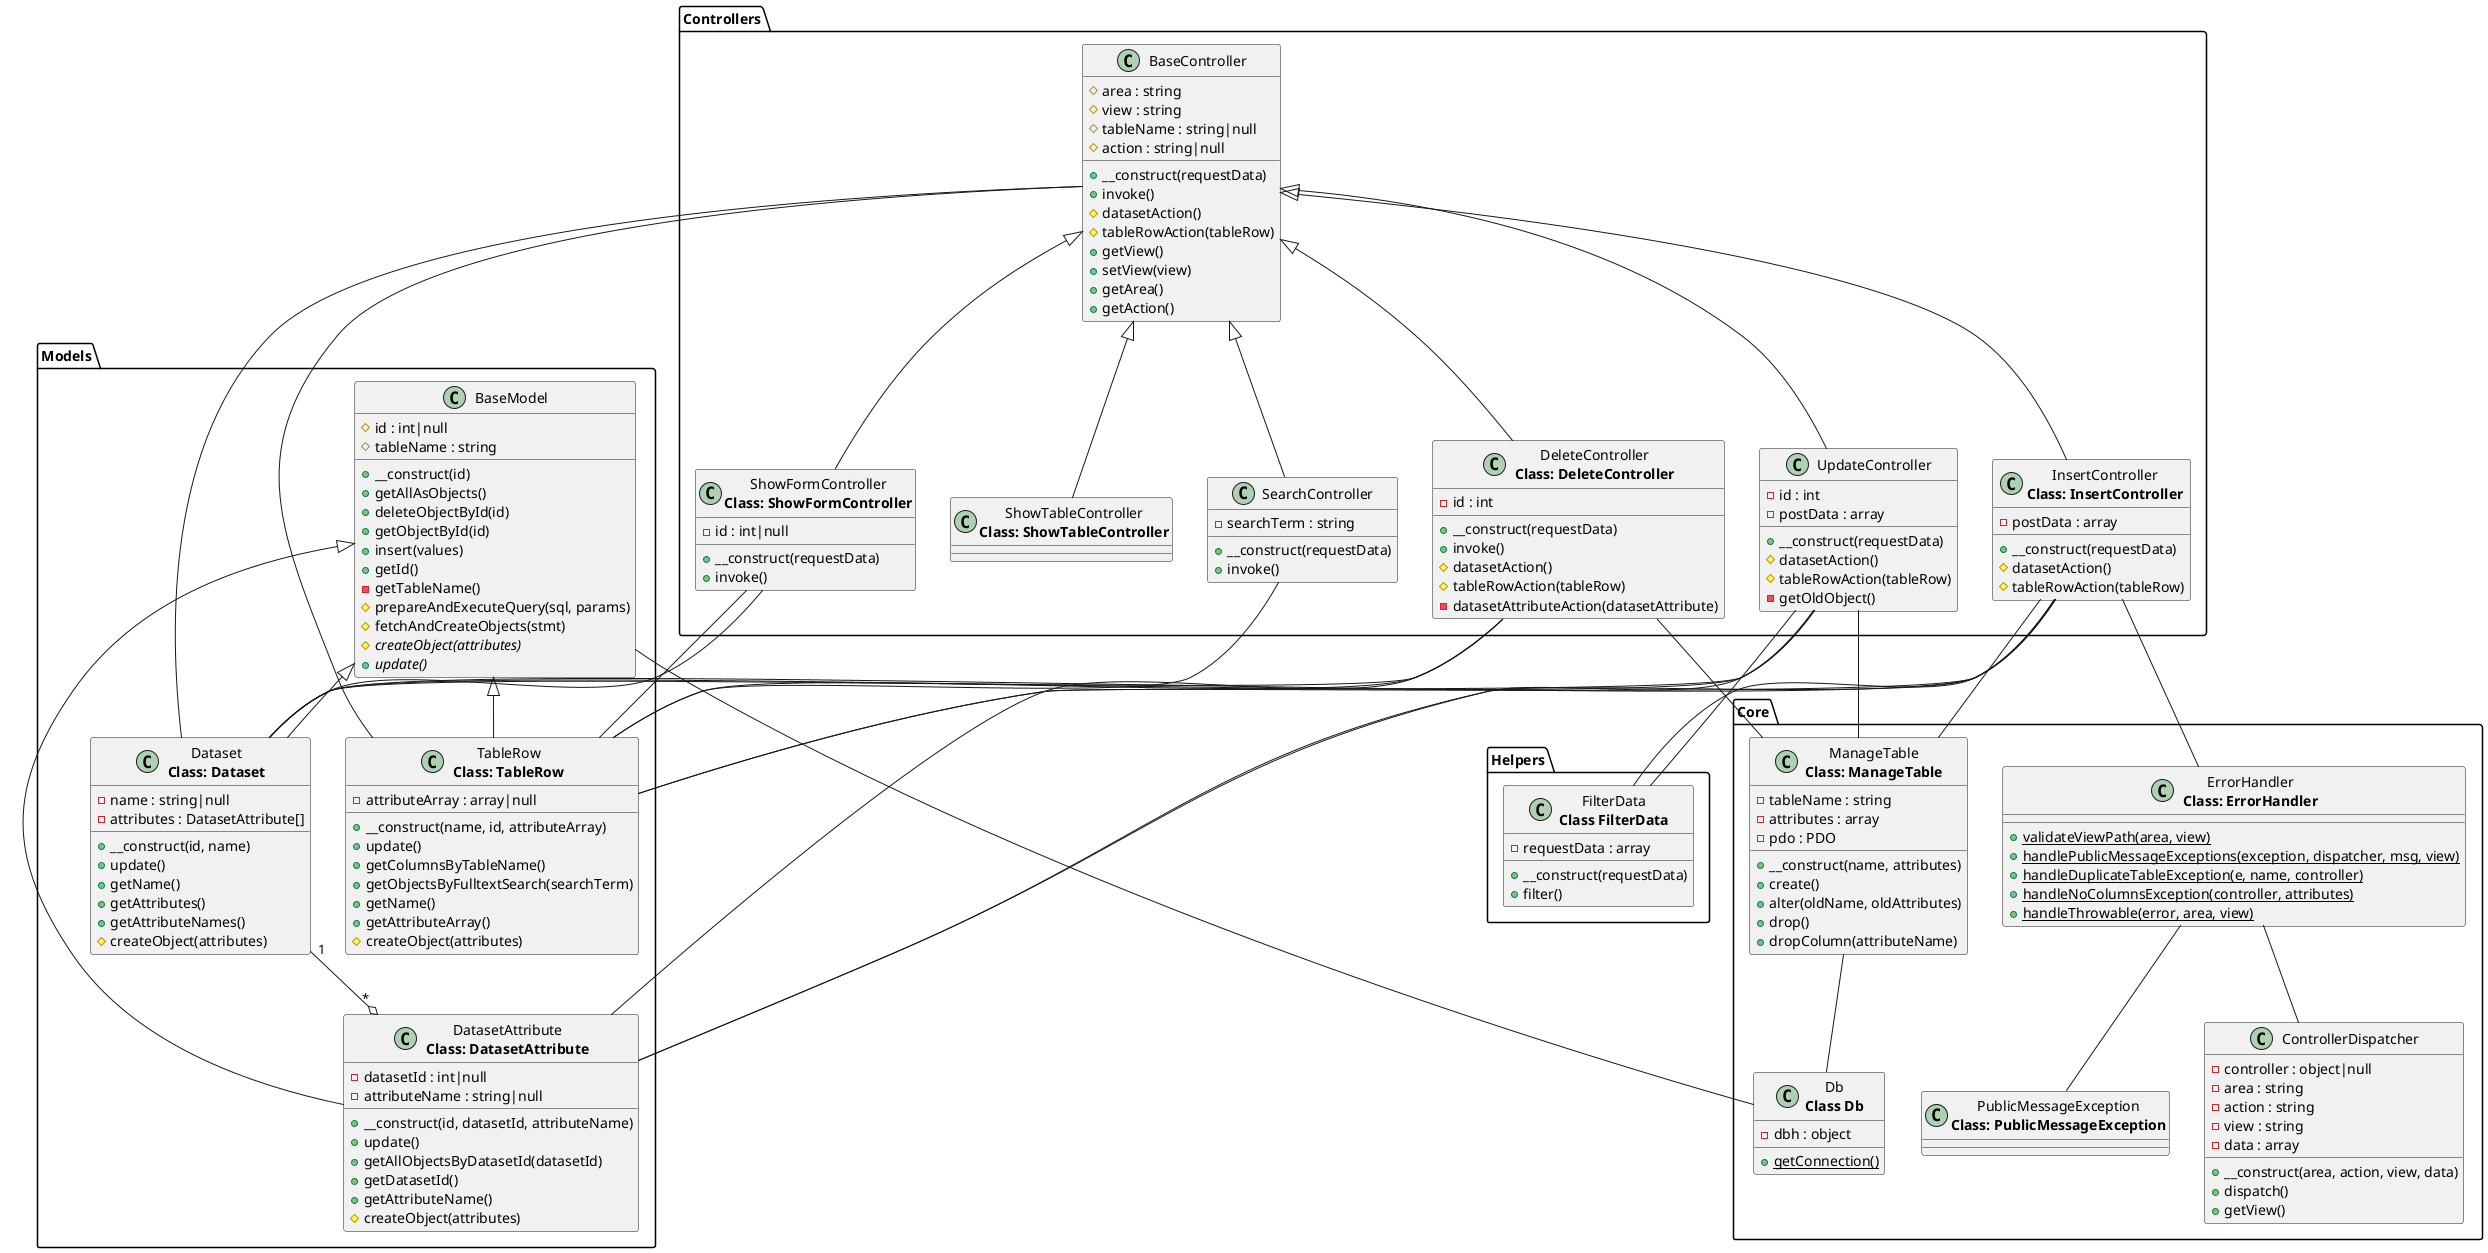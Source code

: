 @startuml
  package Core as Core {
    class "PublicMessageException\n<b>Class: PublicMessageException</b>" as Core_PublicMessageException {
    }
    class "Db\n<b>Class Db</b>" as Core_Db {
      -dbh : object
      {static} +getConnection()
    }
    class "ErrorHandler\n<b>Class: ErrorHandler</b>" as Core_ErrorHandler {
      {static} +validateViewPath(area, view)
      {static} +handlePublicMessageExceptions(exception, dispatcher, msg, view)
      {static} +handleDuplicateTableException(e, name, controller)
      {static} +handleNoColumnsException(controller, attributes)
      {static} +handleThrowable(error, area, view)
    }
    class "ManageTable\n<b>Class: ManageTable</b>" as Core_ManageTable {
      -tableName : string
      -attributes : array
      -pdo : PDO
      +__construct(name, attributes)
      +create()
      +alter(oldName, oldAttributes)
      +drop()
      +dropColumn(attributeName)
    }
    class "ControllerDispatcher" as Core_ControllerDispatcher {
      -controller : object|null
      -area : string
      -action : string
      -view : string
      -data : array
      +__construct(area, action, view, data)
      +dispatch()
      +getView()
    }
  }
  package Controllers as Controllers {
    class "InsertController\n<b>Class: InsertController</b>" as Controllers_InsertController {
      -postData : array
      +__construct(requestData)
      #datasetAction()
      #tableRowAction(tableRow)
    }
    class "ShowTableController\n<b>Class: ShowTableController</b>" as Controllers_ShowTableController {
    }
    class "SearchController" as Controllers_SearchController {
      -searchTerm : string
      +__construct(requestData)
      +invoke()
    }
    class "BaseController" as Controllers_BaseController {
      #area : string
      #view : string
      #tableName : string|null
      #action : string|null
      +__construct(requestData)
      +invoke()
      #datasetAction()
      #tableRowAction(tableRow)
      +getView()
      +setView(view)
      +getArea()
      +getAction()
    }
    class "ShowFormController\n<b>Class: ShowFormController</b>" as Controllers_ShowFormController {
      -id : int|null
      +__construct(requestData)
      +invoke()
    }
    class "UpdateController" as Controllers_UpdateController {
      -id : int
      -postData : array
      +__construct(requestData)
      #datasetAction()
      #tableRowAction(tableRow)
      -getOldObject()
    }
    class "DeleteController\n<b>Class: DeleteController</b>" as Controllers_DeleteController {
      -id : int
      +__construct(requestData)
      +invoke()
      #datasetAction()
      #tableRowAction(tableRow)
      -datasetAttributeAction(datasetAttribute)
    }
  }
  package Models as Models {
    class "TableRow\n<b>Class: TableRow</b>" as Models_TableRow {
      -attributeArray : array|null
      +__construct(name, id, attributeArray)
      +update()
      +getColumnsByTableName()
      +getObjectsByFulltextSearch(searchTerm)
      +getName()
      +getAttributeArray()
      #createObject(attributes)
    }
    class "DatasetAttribute\n<b>Class: DatasetAttribute</b>" as Models_DatasetAttribute {
      -datasetId : int|null
      -attributeName : string|null
      +__construct(id, datasetId, attributeName)
      +update()
      +getAllObjectsByDatasetId(datasetId)
      +getDatasetId()
      +getAttributeName()
      #createObject(attributes)
    }
    class "BaseModel" as Models_BaseModel {
      #id : int|null
      #tableName : string
      +__construct(id)
      +getAllAsObjects()
      +deleteObjectById(id)
      +getObjectById(id)
      +insert(values)
      +getId()
      -getTableName()
      #prepareAndExecuteQuery(sql, params)
      #fetchAndCreateObjects(stmt)
      {abstract} #createObject(attributes)
      {abstract} +update()
    }
    class "Dataset\n<b>Class: Dataset</b>" as Models_Dataset {
      -name : string|null
      -attributes : DatasetAttribute[]
      +__construct(id, name)
      +update()
      +getName()
      +getAttributes()
      +getAttributeNames()
      #createObject(attributes)
    }
  }
  package Helpers as Helpers {
    class "FilterData\n<b>Class FilterData</b>" as Helpers_FilterData {
      -requestData : array
      +__construct(requestData)
      +filter()
    }
  }
  Controllers_BaseController -- Models_Dataset
  Controllers_BaseController -- Models_TableRow
  Controllers_BaseController <|-- Controllers_DeleteController
  Controllers_BaseController <|-- Controllers_InsertController
  Controllers_BaseController <|-- Controllers_SearchController
  Controllers_BaseController <|-- Controllers_ShowFormController
  Controllers_BaseController <|-- Controllers_ShowTableController
  Controllers_BaseController <|-- Controllers_UpdateController
  Controllers_DeleteController -- Core_ManageTable
  Controllers_DeleteController -- Models_Dataset
  Controllers_DeleteController -- Models_DatasetAttribute
  Controllers_DeleteController -- Models_TableRow
  Controllers_InsertController -- Core_ErrorHandler
  Controllers_InsertController -- Core_ManageTable
  Controllers_InsertController -- Helpers_FilterData
  Controllers_InsertController -- Models_Dataset
  Controllers_InsertController -- Models_DatasetAttribute
  Controllers_InsertController -- Models_TableRow
  Controllers_SearchController -- Models_TableRow
  Controllers_ShowFormController -- Models_Dataset
  Controllers_ShowFormController -- Models_TableRow
  Controllers_UpdateController -- Core_ManageTable
  Controllers_UpdateController -- Helpers_FilterData
  Controllers_UpdateController -- Models_Dataset
  Controllers_UpdateController -- Models_DatasetAttribute
  Controllers_UpdateController -- Models_TableRow
  Core_ErrorHandler -- Core_ControllerDispatcher
  Core_ErrorHandler -- Core_PublicMessageException
  Core_ManageTable -- Core_Db
  Models_BaseModel -- Core_Db
  Models_BaseModel <|-- Models_Dataset
  Models_BaseModel <|-- Models_DatasetAttribute
  Models_BaseModel <|-- Models_TableRow
  Models_Dataset "1" --o "*" Models_DatasetAttribute
@enduml
